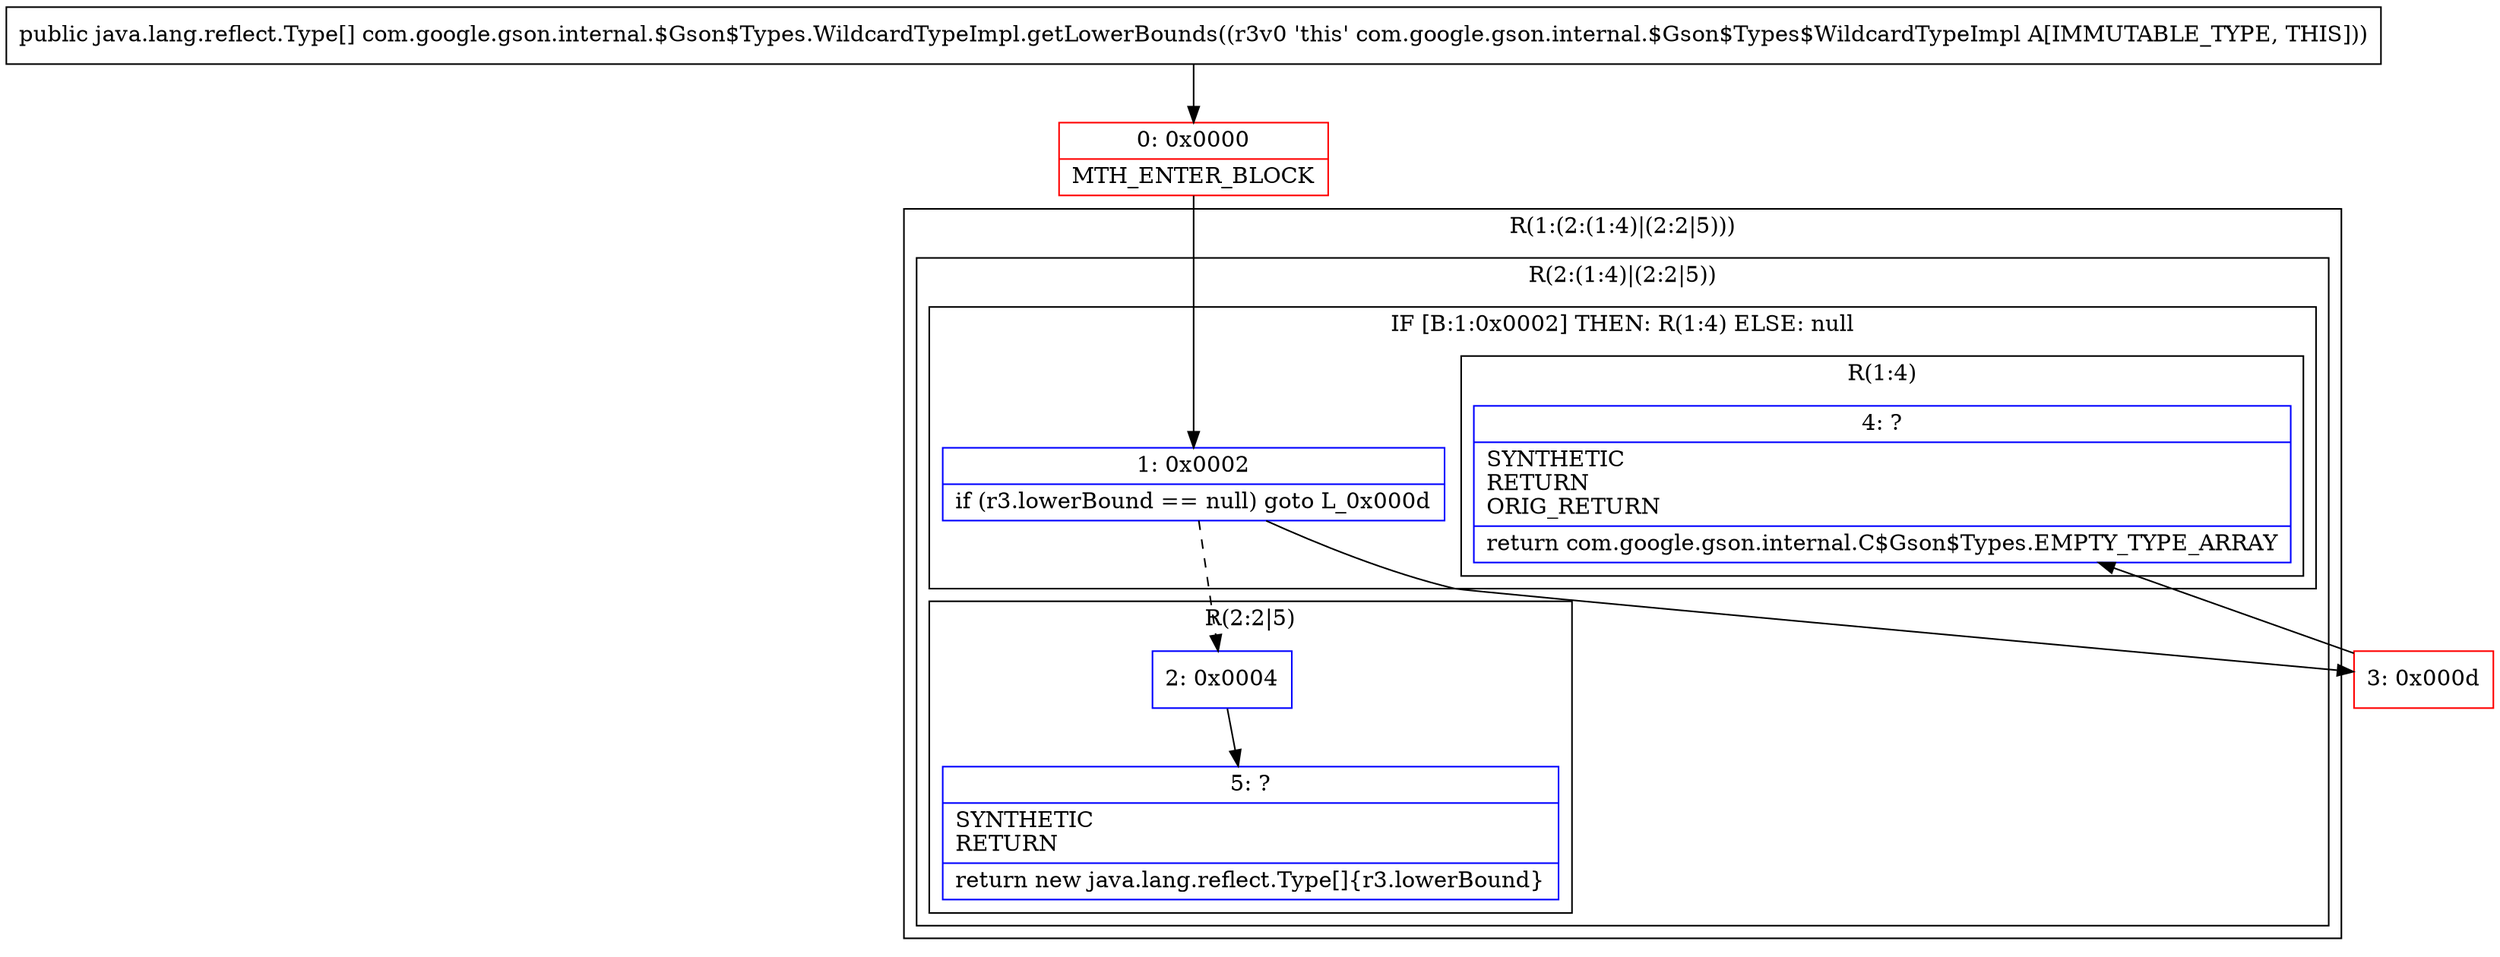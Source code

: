 digraph "CFG forcom.google.gson.internal.$Gson$Types.WildcardTypeImpl.getLowerBounds()[Ljava\/lang\/reflect\/Type;" {
subgraph cluster_Region_317152351 {
label = "R(1:(2:(1:4)|(2:2|5)))";
node [shape=record,color=blue];
subgraph cluster_Region_109430193 {
label = "R(2:(1:4)|(2:2|5))";
node [shape=record,color=blue];
subgraph cluster_IfRegion_1700973200 {
label = "IF [B:1:0x0002] THEN: R(1:4) ELSE: null";
node [shape=record,color=blue];
Node_1 [shape=record,label="{1\:\ 0x0002|if (r3.lowerBound == null) goto L_0x000d\l}"];
subgraph cluster_Region_1148541190 {
label = "R(1:4)";
node [shape=record,color=blue];
Node_4 [shape=record,label="{4\:\ ?|SYNTHETIC\lRETURN\lORIG_RETURN\l|return com.google.gson.internal.C$Gson$Types.EMPTY_TYPE_ARRAY\l}"];
}
}
subgraph cluster_Region_1817763955 {
label = "R(2:2|5)";
node [shape=record,color=blue];
Node_2 [shape=record,label="{2\:\ 0x0004}"];
Node_5 [shape=record,label="{5\:\ ?|SYNTHETIC\lRETURN\l|return new java.lang.reflect.Type[]\{r3.lowerBound\}\l}"];
}
}
}
Node_0 [shape=record,color=red,label="{0\:\ 0x0000|MTH_ENTER_BLOCK\l}"];
Node_3 [shape=record,color=red,label="{3\:\ 0x000d}"];
MethodNode[shape=record,label="{public java.lang.reflect.Type[] com.google.gson.internal.$Gson$Types.WildcardTypeImpl.getLowerBounds((r3v0 'this' com.google.gson.internal.$Gson$Types$WildcardTypeImpl A[IMMUTABLE_TYPE, THIS])) }"];
MethodNode -> Node_0;
Node_1 -> Node_2[style=dashed];
Node_1 -> Node_3;
Node_2 -> Node_5;
Node_0 -> Node_1;
Node_3 -> Node_4;
}

